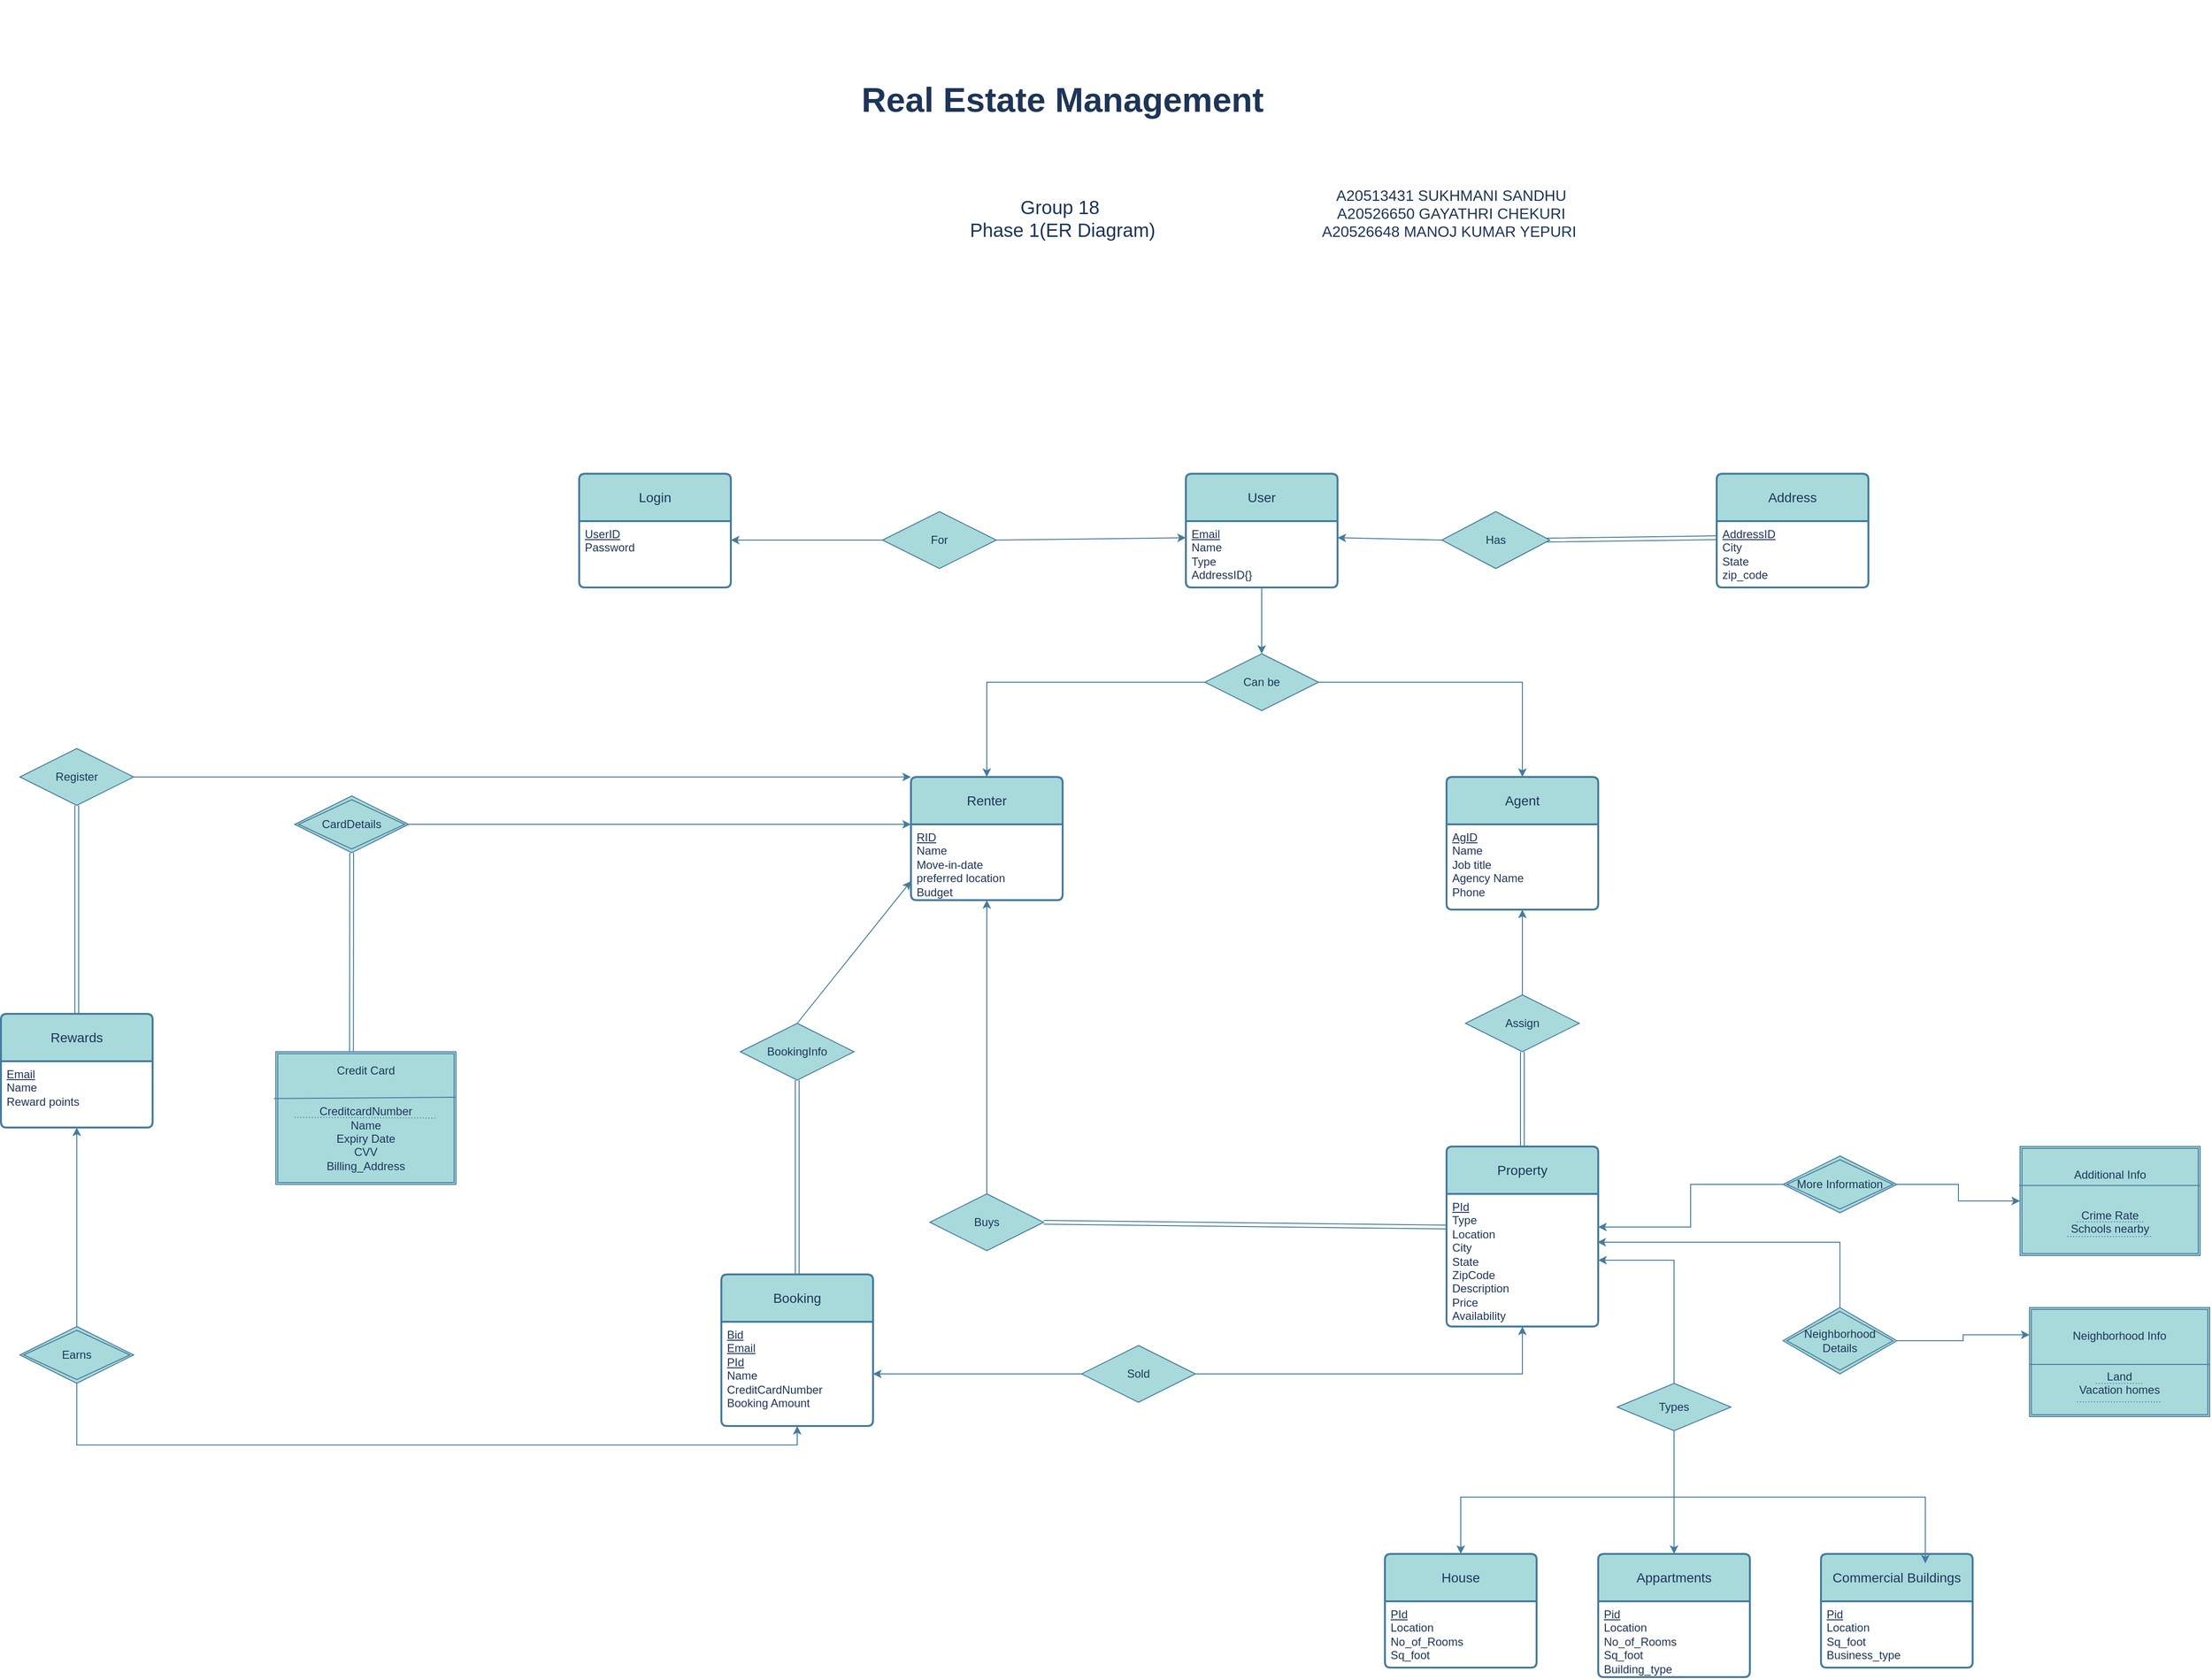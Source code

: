 <mxfile version="21.1.5" type="device">
  <diagram id="R2lEEEUBdFMjLlhIrx00" name="Page-1">
    <mxGraphModel dx="4587" dy="3086" grid="1" gridSize="10" guides="1" tooltips="1" connect="1" arrows="1" fold="1" page="1" pageScale="1" pageWidth="827" pageHeight="1169" math="0" shadow="0" extFonts="Permanent Marker^https://fonts.googleapis.com/css?family=Permanent+Marker">
      <root>
        <mxCell id="0" />
        <mxCell id="1" parent="0" />
        <mxCell id="RjHe8IgNaL4Ij2t6XCh8-1" value="User" style="swimlane;childLayout=stackLayout;horizontal=1;startSize=50;horizontalStack=0;rounded=1;fontSize=14;fontStyle=0;strokeWidth=2;resizeParent=0;resizeLast=1;shadow=0;dashed=0;align=center;arcSize=4;whiteSpace=wrap;html=1;labelBackgroundColor=none;fillColor=#A8DADC;strokeColor=#457B9D;fontColor=#1D3557;" parent="1" vertex="1">
          <mxGeometry x="150" y="-240" width="160" height="120" as="geometry" />
        </mxCell>
        <mxCell id="RjHe8IgNaL4Ij2t6XCh8-2" value="&lt;u&gt;Email&lt;/u&gt;&lt;br&gt;Name&lt;br&gt;Type&lt;br&gt;AddressID{}" style="align=left;strokeColor=none;fillColor=none;spacingLeft=4;fontSize=12;verticalAlign=top;resizable=0;rotatable=0;part=1;html=1;labelBackgroundColor=none;fontColor=#1D3557;" parent="RjHe8IgNaL4Ij2t6XCh8-1" vertex="1">
          <mxGeometry y="50" width="160" height="70" as="geometry" />
        </mxCell>
        <mxCell id="RjHe8IgNaL4Ij2t6XCh8-7" value="Renter" style="swimlane;childLayout=stackLayout;horizontal=1;startSize=50;horizontalStack=0;rounded=1;fontSize=14;fontStyle=0;strokeWidth=2;resizeParent=0;resizeLast=1;shadow=0;dashed=0;align=center;arcSize=4;whiteSpace=wrap;html=1;labelBackgroundColor=none;fillColor=#A8DADC;strokeColor=#457B9D;fontColor=#1D3557;" parent="1" vertex="1">
          <mxGeometry x="-140" y="80" width="160" height="130" as="geometry" />
        </mxCell>
        <mxCell id="RjHe8IgNaL4Ij2t6XCh8-8" value="&lt;u&gt;RID&lt;/u&gt;&lt;br&gt;Name&lt;br&gt;Move-in-date&lt;br&gt;preferred location&lt;br&gt;Budget" style="align=left;strokeColor=none;fillColor=none;spacingLeft=4;fontSize=12;verticalAlign=top;resizable=0;rotatable=0;part=1;html=1;labelBackgroundColor=none;fontColor=#1D3557;" parent="RjHe8IgNaL4Ij2t6XCh8-7" vertex="1">
          <mxGeometry y="50" width="160" height="80" as="geometry" />
        </mxCell>
        <mxCell id="RjHe8IgNaL4Ij2t6XCh8-11" value="Agent" style="swimlane;childLayout=stackLayout;horizontal=1;startSize=50;horizontalStack=0;rounded=1;fontSize=14;fontStyle=0;strokeWidth=2;resizeParent=0;resizeLast=1;shadow=0;dashed=0;align=center;arcSize=4;whiteSpace=wrap;html=1;labelBackgroundColor=none;fillColor=#A8DADC;strokeColor=#457B9D;fontColor=#1D3557;" parent="1" vertex="1">
          <mxGeometry x="425" y="80" width="160" height="140" as="geometry" />
        </mxCell>
        <mxCell id="RjHe8IgNaL4Ij2t6XCh8-12" value="&lt;u&gt;AgID&lt;/u&gt;&lt;br&gt;Name&lt;br&gt;Job title&lt;br&gt;Agency Name&lt;br&gt;Phone" style="align=left;strokeColor=none;fillColor=none;spacingLeft=4;fontSize=12;verticalAlign=top;resizable=0;rotatable=0;part=1;html=1;labelBackgroundColor=none;fontColor=#1D3557;" parent="RjHe8IgNaL4Ij2t6XCh8-11" vertex="1">
          <mxGeometry y="50" width="160" height="90" as="geometry" />
        </mxCell>
        <mxCell id="RjHe8IgNaL4Ij2t6XCh8-16" value="Property" style="swimlane;childLayout=stackLayout;horizontal=1;startSize=50;horizontalStack=0;rounded=1;fontSize=14;fontStyle=0;strokeWidth=2;resizeParent=0;resizeLast=1;shadow=0;dashed=0;align=center;arcSize=4;whiteSpace=wrap;html=1;labelBackgroundColor=none;fillColor=#A8DADC;strokeColor=#457B9D;fontColor=#1D3557;" parent="1" vertex="1">
          <mxGeometry x="425" y="470" width="160" height="190" as="geometry" />
        </mxCell>
        <mxCell id="RjHe8IgNaL4Ij2t6XCh8-17" value="&lt;u&gt;PId&lt;/u&gt;&lt;br&gt;Type&lt;br&gt;Location&lt;br&gt;City&lt;br&gt;State&lt;br&gt;ZipCode&lt;br&gt;Description&lt;br&gt;Price&lt;br&gt;Availability" style="align=left;strokeColor=none;fillColor=none;spacingLeft=4;fontSize=12;verticalAlign=top;resizable=0;rotatable=0;part=1;html=1;labelBackgroundColor=none;fontColor=#1D3557;" parent="RjHe8IgNaL4Ij2t6XCh8-16" vertex="1">
          <mxGeometry y="50" width="160" height="140" as="geometry" />
        </mxCell>
        <mxCell id="RjHe8IgNaL4Ij2t6XCh8-18" value="House" style="swimlane;childLayout=stackLayout;horizontal=1;startSize=50;horizontalStack=0;rounded=1;fontSize=14;fontStyle=0;strokeWidth=2;resizeParent=0;resizeLast=1;shadow=0;dashed=0;align=center;arcSize=4;whiteSpace=wrap;html=1;labelBackgroundColor=none;fillColor=#A8DADC;strokeColor=#457B9D;fontColor=#1D3557;" parent="1" vertex="1">
          <mxGeometry x="360" y="900" width="160" height="120" as="geometry" />
        </mxCell>
        <mxCell id="RjHe8IgNaL4Ij2t6XCh8-19" value="&lt;u&gt;PId&lt;/u&gt;&lt;br&gt;Location&lt;br&gt;No_of_Rooms&lt;br&gt;Sq_foot" style="align=left;strokeColor=none;fillColor=none;spacingLeft=4;fontSize=12;verticalAlign=top;resizable=0;rotatable=0;part=1;html=1;labelBackgroundColor=none;fontColor=#1D3557;" parent="RjHe8IgNaL4Ij2t6XCh8-18" vertex="1">
          <mxGeometry y="50" width="160" height="70" as="geometry" />
        </mxCell>
        <mxCell id="RjHe8IgNaL4Ij2t6XCh8-20" value="Appartments" style="swimlane;childLayout=stackLayout;horizontal=1;startSize=50;horizontalStack=0;rounded=1;fontSize=14;fontStyle=0;strokeWidth=2;resizeParent=0;resizeLast=1;shadow=0;dashed=0;align=center;arcSize=4;whiteSpace=wrap;html=1;labelBackgroundColor=none;fillColor=#A8DADC;strokeColor=#457B9D;fontColor=#1D3557;" parent="1" vertex="1">
          <mxGeometry x="585" y="900" width="160" height="130" as="geometry" />
        </mxCell>
        <mxCell id="RjHe8IgNaL4Ij2t6XCh8-21" value="&lt;u&gt;Pid&lt;/u&gt;&lt;br&gt;Location&lt;br&gt;No_of_Rooms&lt;br&gt;Sq_foot&lt;br&gt;Building_type" style="align=left;strokeColor=none;fillColor=none;spacingLeft=4;fontSize=12;verticalAlign=top;resizable=0;rotatable=0;part=1;html=1;labelBackgroundColor=none;fontColor=#1D3557;" parent="RjHe8IgNaL4Ij2t6XCh8-20" vertex="1">
          <mxGeometry y="50" width="160" height="80" as="geometry" />
        </mxCell>
        <mxCell id="RjHe8IgNaL4Ij2t6XCh8-23" value="Commercial Buildings" style="swimlane;childLayout=stackLayout;horizontal=1;startSize=50;horizontalStack=0;rounded=1;fontSize=14;fontStyle=0;strokeWidth=2;resizeParent=0;resizeLast=1;shadow=0;dashed=0;align=center;arcSize=4;whiteSpace=wrap;html=1;labelBackgroundColor=none;fillColor=#A8DADC;strokeColor=#457B9D;fontColor=#1D3557;" parent="1" vertex="1">
          <mxGeometry x="820" y="900" width="160" height="120" as="geometry" />
        </mxCell>
        <mxCell id="RjHe8IgNaL4Ij2t6XCh8-24" value="&lt;u&gt;Pid&lt;br&gt;&lt;/u&gt;Location&lt;br&gt;Sq_foot&lt;br&gt;Business_type" style="align=left;strokeColor=none;fillColor=none;spacingLeft=4;fontSize=12;verticalAlign=top;resizable=0;rotatable=0;part=1;html=1;labelBackgroundColor=none;fontColor=#1D3557;" parent="RjHe8IgNaL4Ij2t6XCh8-23" vertex="1">
          <mxGeometry y="50" width="160" height="70" as="geometry" />
        </mxCell>
        <mxCell id="RjHe8IgNaL4Ij2t6XCh8-29" value="Booking" style="swimlane;childLayout=stackLayout;horizontal=1;startSize=50;horizontalStack=0;rounded=1;fontSize=14;fontStyle=0;strokeWidth=2;resizeParent=0;resizeLast=1;shadow=0;dashed=0;align=center;arcSize=4;whiteSpace=wrap;html=1;labelBackgroundColor=none;fillColor=#A8DADC;strokeColor=#457B9D;fontColor=#1D3557;" parent="1" vertex="1">
          <mxGeometry x="-340" y="605" width="160" height="160" as="geometry" />
        </mxCell>
        <mxCell id="RjHe8IgNaL4Ij2t6XCh8-30" value="&lt;u&gt;Bid&lt;/u&gt;&lt;br&gt;&lt;u&gt;Email&lt;/u&gt;&lt;br&gt;&lt;u&gt;PId&lt;br&gt;&lt;/u&gt;Name&lt;br&gt;CreditCardNumber&lt;br&gt;Booking Amount" style="align=left;strokeColor=none;fillColor=none;spacingLeft=4;fontSize=12;verticalAlign=top;resizable=0;rotatable=0;part=1;html=1;labelBackgroundColor=none;fontColor=#1D3557;" parent="RjHe8IgNaL4Ij2t6XCh8-29" vertex="1">
          <mxGeometry y="50" width="160" height="110" as="geometry" />
        </mxCell>
        <mxCell id="RjHe8IgNaL4Ij2t6XCh8-37" style="edgeStyle=orthogonalEdgeStyle;rounded=0;orthogonalLoop=1;jettySize=auto;html=1;exitX=0;exitY=0.5;exitDx=0;exitDy=0;entryX=0.5;entryY=0;entryDx=0;entryDy=0;labelBackgroundColor=none;strokeColor=#457B9D;fontColor=default;" parent="1" source="RjHe8IgNaL4Ij2t6XCh8-35" target="RjHe8IgNaL4Ij2t6XCh8-7" edge="1">
          <mxGeometry relative="1" as="geometry" />
        </mxCell>
        <mxCell id="RjHe8IgNaL4Ij2t6XCh8-38" style="edgeStyle=orthogonalEdgeStyle;rounded=0;orthogonalLoop=1;jettySize=auto;html=1;exitX=1;exitY=0.5;exitDx=0;exitDy=0;entryX=0.5;entryY=0;entryDx=0;entryDy=0;labelBackgroundColor=none;strokeColor=#457B9D;fontColor=default;" parent="1" source="RjHe8IgNaL4Ij2t6XCh8-35" target="RjHe8IgNaL4Ij2t6XCh8-11" edge="1">
          <mxGeometry relative="1" as="geometry" />
        </mxCell>
        <mxCell id="RjHe8IgNaL4Ij2t6XCh8-35" value="Can be" style="shape=rhombus;perimeter=rhombusPerimeter;whiteSpace=wrap;html=1;align=center;labelBackgroundColor=none;fillColor=#A8DADC;strokeColor=#457B9D;fontColor=#1D3557;" parent="1" vertex="1">
          <mxGeometry x="170" y="-50" width="120" height="60" as="geometry" />
        </mxCell>
        <mxCell id="RjHe8IgNaL4Ij2t6XCh8-36" style="edgeStyle=orthogonalEdgeStyle;rounded=0;orthogonalLoop=1;jettySize=auto;html=1;exitX=0.5;exitY=1;exitDx=0;exitDy=0;entryX=0.5;entryY=0;entryDx=0;entryDy=0;labelBackgroundColor=none;strokeColor=#457B9D;fontColor=default;" parent="1" source="RjHe8IgNaL4Ij2t6XCh8-2" target="RjHe8IgNaL4Ij2t6XCh8-35" edge="1">
          <mxGeometry relative="1" as="geometry" />
        </mxCell>
        <mxCell id="RjHe8IgNaL4Ij2t6XCh8-170" style="edgeStyle=orthogonalEdgeStyle;rounded=0;orthogonalLoop=1;jettySize=auto;html=1;exitX=0.5;exitY=0;exitDx=0;exitDy=0;entryX=0.5;entryY=1;entryDx=0;entryDy=0;strokeColor=#457B9D;fontColor=default;fillColor=#A8DADC;labelBackgroundColor=none;" parent="1" source="RjHe8IgNaL4Ij2t6XCh8-43" target="RjHe8IgNaL4Ij2t6XCh8-11" edge="1">
          <mxGeometry relative="1" as="geometry" />
        </mxCell>
        <mxCell id="RjHe8IgNaL4Ij2t6XCh8-43" value="Assign" style="shape=rhombus;perimeter=rhombusPerimeter;whiteSpace=wrap;html=1;align=center;labelBackgroundColor=none;fillColor=#A8DADC;strokeColor=#457B9D;fontColor=#1D3557;" parent="1" vertex="1">
          <mxGeometry x="445" y="310" width="120" height="60" as="geometry" />
        </mxCell>
        <mxCell id="RjHe8IgNaL4Ij2t6XCh8-167" style="edgeStyle=orthogonalEdgeStyle;rounded=0;orthogonalLoop=1;jettySize=auto;html=1;exitX=0.5;exitY=0;exitDx=0;exitDy=0;entryX=0.5;entryY=1;entryDx=0;entryDy=0;strokeColor=#457B9D;fontColor=default;fillColor=#A8DADC;labelBackgroundColor=none;" parent="1" source="RjHe8IgNaL4Ij2t6XCh8-55" target="RjHe8IgNaL4Ij2t6XCh8-8" edge="1">
          <mxGeometry relative="1" as="geometry" />
        </mxCell>
        <mxCell id="RjHe8IgNaL4Ij2t6XCh8-55" value="Buys" style="shape=rhombus;perimeter=rhombusPerimeter;whiteSpace=wrap;html=1;align=center;labelBackgroundColor=none;fillColor=#A8DADC;strokeColor=#457B9D;fontColor=#1D3557;" parent="1" vertex="1">
          <mxGeometry x="-120" y="520" width="120" height="60" as="geometry" />
        </mxCell>
        <mxCell id="RjHe8IgNaL4Ij2t6XCh8-61" value="" style="shape=link;html=1;rounded=0;entryX=0;entryY=0.25;entryDx=0;entryDy=0;exitX=1;exitY=0.5;exitDx=0;exitDy=0;labelBackgroundColor=none;strokeColor=#457B9D;fontColor=default;" parent="1" source="RjHe8IgNaL4Ij2t6XCh8-55" target="RjHe8IgNaL4Ij2t6XCh8-17" edge="1">
          <mxGeometry relative="1" as="geometry">
            <mxPoint x="60" y="550" as="sourcePoint" />
            <mxPoint x="220" y="550" as="targetPoint" />
          </mxGeometry>
        </mxCell>
        <mxCell id="RjHe8IgNaL4Ij2t6XCh8-72" value="BookingInfo" style="shape=rhombus;perimeter=rhombusPerimeter;whiteSpace=wrap;html=1;align=center;labelBackgroundColor=none;fillColor=#A8DADC;strokeColor=#457B9D;fontColor=#1D3557;" parent="1" vertex="1">
          <mxGeometry x="-320" y="340" width="120" height="60" as="geometry" />
        </mxCell>
        <mxCell id="RjHe8IgNaL4Ij2t6XCh8-141" style="edgeStyle=orthogonalEdgeStyle;rounded=0;orthogonalLoop=1;jettySize=auto;html=1;exitX=1;exitY=0.5;exitDx=0;exitDy=0;entryX=0.5;entryY=1;entryDx=0;entryDy=0;labelBackgroundColor=none;strokeColor=#457B9D;fontColor=default;" parent="1" source="RjHe8IgNaL4Ij2t6XCh8-76" target="RjHe8IgNaL4Ij2t6XCh8-17" edge="1">
          <mxGeometry relative="1" as="geometry" />
        </mxCell>
        <mxCell id="RjHe8IgNaL4Ij2t6XCh8-142" style="edgeStyle=orthogonalEdgeStyle;rounded=0;orthogonalLoop=1;jettySize=auto;html=1;exitX=0;exitY=0.5;exitDx=0;exitDy=0;entryX=1;entryY=0.5;entryDx=0;entryDy=0;labelBackgroundColor=none;strokeColor=#457B9D;fontColor=default;" parent="1" source="RjHe8IgNaL4Ij2t6XCh8-76" target="RjHe8IgNaL4Ij2t6XCh8-30" edge="1">
          <mxGeometry relative="1" as="geometry" />
        </mxCell>
        <mxCell id="RjHe8IgNaL4Ij2t6XCh8-76" value="Sold" style="shape=rhombus;perimeter=rhombusPerimeter;whiteSpace=wrap;html=1;align=center;labelBackgroundColor=none;fillColor=#A8DADC;strokeColor=#457B9D;fontColor=#1D3557;" parent="1" vertex="1">
          <mxGeometry x="40" y="680" width="120" height="60" as="geometry" />
        </mxCell>
        <mxCell id="RjHe8IgNaL4Ij2t6XCh8-83" style="edgeStyle=orthogonalEdgeStyle;rounded=0;orthogonalLoop=1;jettySize=auto;html=1;exitX=0.5;exitY=1;exitDx=0;exitDy=0;entryX=0.5;entryY=0;entryDx=0;entryDy=0;labelBackgroundColor=none;strokeColor=#457B9D;fontColor=default;" parent="1" source="RjHe8IgNaL4Ij2t6XCh8-81" target="RjHe8IgNaL4Ij2t6XCh8-18" edge="1">
          <mxGeometry relative="1" as="geometry">
            <Array as="points">
              <mxPoint x="665" y="840" />
              <mxPoint x="440" y="840" />
            </Array>
          </mxGeometry>
        </mxCell>
        <mxCell id="RjHe8IgNaL4Ij2t6XCh8-84" style="edgeStyle=orthogonalEdgeStyle;rounded=0;orthogonalLoop=1;jettySize=auto;html=1;exitX=0.5;exitY=1;exitDx=0;exitDy=0;entryX=0.5;entryY=0;entryDx=0;entryDy=0;labelBackgroundColor=none;strokeColor=#457B9D;fontColor=default;" parent="1" source="RjHe8IgNaL4Ij2t6XCh8-81" target="RjHe8IgNaL4Ij2t6XCh8-20" edge="1">
          <mxGeometry relative="1" as="geometry" />
        </mxCell>
        <mxCell id="RjHe8IgNaL4Ij2t6XCh8-85" style="edgeStyle=orthogonalEdgeStyle;rounded=0;orthogonalLoop=1;jettySize=auto;html=1;exitX=0.5;exitY=1;exitDx=0;exitDy=0;entryX=0.688;entryY=0.083;entryDx=0;entryDy=0;entryPerimeter=0;labelBackgroundColor=none;strokeColor=#457B9D;fontColor=default;" parent="1" source="RjHe8IgNaL4Ij2t6XCh8-81" target="RjHe8IgNaL4Ij2t6XCh8-23" edge="1">
          <mxGeometry relative="1" as="geometry">
            <Array as="points">
              <mxPoint x="665" y="840" />
              <mxPoint x="930" y="840" />
            </Array>
          </mxGeometry>
        </mxCell>
        <mxCell id="RjHe8IgNaL4Ij2t6XCh8-146" style="edgeStyle=orthogonalEdgeStyle;rounded=0;orthogonalLoop=1;jettySize=auto;html=1;exitX=0.5;exitY=0;exitDx=0;exitDy=0;entryX=1;entryY=0.5;entryDx=0;entryDy=0;labelBackgroundColor=none;strokeColor=#457B9D;fontColor=default;" parent="1" source="RjHe8IgNaL4Ij2t6XCh8-81" target="RjHe8IgNaL4Ij2t6XCh8-17" edge="1">
          <mxGeometry relative="1" as="geometry" />
        </mxCell>
        <mxCell id="RjHe8IgNaL4Ij2t6XCh8-81" value="Types" style="shape=rhombus;perimeter=rhombusPerimeter;whiteSpace=wrap;html=1;align=center;labelBackgroundColor=none;fillColor=#A8DADC;strokeColor=#457B9D;fontColor=#1D3557;" parent="1" vertex="1">
          <mxGeometry x="605" y="720" width="120" height="50" as="geometry" />
        </mxCell>
        <mxCell id="RjHe8IgNaL4Ij2t6XCh8-87" value="Rewards" style="swimlane;childLayout=stackLayout;horizontal=1;startSize=50;horizontalStack=0;rounded=1;fontSize=14;fontStyle=0;strokeWidth=2;resizeParent=0;resizeLast=1;shadow=0;dashed=0;align=center;arcSize=4;whiteSpace=wrap;html=1;labelBackgroundColor=none;fillColor=#A8DADC;strokeColor=#457B9D;fontColor=#1D3557;" parent="1" vertex="1">
          <mxGeometry x="-1100" y="330" width="160" height="120" as="geometry" />
        </mxCell>
        <mxCell id="RjHe8IgNaL4Ij2t6XCh8-88" value="&lt;u&gt;Email&lt;br&gt;&lt;/u&gt;Name&lt;br&gt;Reward points" style="align=left;strokeColor=none;fillColor=none;spacingLeft=4;fontSize=12;verticalAlign=top;resizable=0;rotatable=0;part=1;html=1;labelBackgroundColor=none;fontColor=#1D3557;" parent="RjHe8IgNaL4Ij2t6XCh8-87" vertex="1">
          <mxGeometry y="50" width="160" height="70" as="geometry" />
        </mxCell>
        <mxCell id="RjHe8IgNaL4Ij2t6XCh8-127" style="edgeStyle=orthogonalEdgeStyle;rounded=0;orthogonalLoop=1;jettySize=auto;html=1;exitX=0.5;exitY=0;exitDx=0;exitDy=0;entryX=0.5;entryY=1;entryDx=0;entryDy=0;labelBackgroundColor=none;strokeColor=#457B9D;fontColor=default;" parent="1" source="RjHe8IgNaL4Ij2t6XCh8-106" target="RjHe8IgNaL4Ij2t6XCh8-88" edge="1">
          <mxGeometry relative="1" as="geometry" />
        </mxCell>
        <mxCell id="RjHe8IgNaL4Ij2t6XCh8-143" style="edgeStyle=orthogonalEdgeStyle;rounded=0;orthogonalLoop=1;jettySize=auto;html=1;exitX=0.5;exitY=1;exitDx=0;exitDy=0;entryX=0.5;entryY=1;entryDx=0;entryDy=0;labelBackgroundColor=none;strokeColor=#457B9D;fontColor=default;" parent="1" source="RjHe8IgNaL4Ij2t6XCh8-106" target="RjHe8IgNaL4Ij2t6XCh8-30" edge="1">
          <mxGeometry relative="1" as="geometry" />
        </mxCell>
        <mxCell id="RjHe8IgNaL4Ij2t6XCh8-106" value="Earns" style="shape=rhombus;double=1;perimeter=rhombusPerimeter;whiteSpace=wrap;html=1;align=center;labelBackgroundColor=none;fillColor=#A8DADC;strokeColor=#457B9D;fontColor=#1D3557;" parent="1" vertex="1">
          <mxGeometry x="-1080" y="660" width="120" height="60" as="geometry" />
        </mxCell>
        <mxCell id="RjHe8IgNaL4Ij2t6XCh8-107" value="Register" style="shape=rhombus;perimeter=rhombusPerimeter;whiteSpace=wrap;html=1;align=center;labelBackgroundColor=none;fillColor=#A8DADC;strokeColor=#457B9D;fontColor=#1D3557;" parent="1" vertex="1">
          <mxGeometry x="-1080" y="50" width="120" height="60" as="geometry" />
        </mxCell>
        <mxCell id="RjHe8IgNaL4Ij2t6XCh8-174" style="edgeStyle=orthogonalEdgeStyle;rounded=0;orthogonalLoop=1;jettySize=auto;html=1;exitX=0;exitY=0.5;exitDx=0;exitDy=0;entryX=1;entryY=0.25;entryDx=0;entryDy=0;strokeColor=#457B9D;fontColor=default;fillColor=#A8DADC;labelBackgroundColor=none;" parent="1" source="RjHe8IgNaL4Ij2t6XCh8-112" target="RjHe8IgNaL4Ij2t6XCh8-17" edge="1">
          <mxGeometry relative="1" as="geometry" />
        </mxCell>
        <mxCell id="RjHe8IgNaL4Ij2t6XCh8-175" style="edgeStyle=orthogonalEdgeStyle;rounded=0;orthogonalLoop=1;jettySize=auto;html=1;exitX=1;exitY=0.5;exitDx=0;exitDy=0;entryX=0;entryY=0.5;entryDx=0;entryDy=0;strokeColor=#457B9D;fontColor=default;fillColor=#A8DADC;labelBackgroundColor=none;" parent="1" source="RjHe8IgNaL4Ij2t6XCh8-112" target="RjHe8IgNaL4Ij2t6XCh8-150" edge="1">
          <mxGeometry relative="1" as="geometry" />
        </mxCell>
        <mxCell id="RjHe8IgNaL4Ij2t6XCh8-112" value="More Information" style="shape=rhombus;double=1;perimeter=rhombusPerimeter;whiteSpace=wrap;html=1;align=center;labelBackgroundColor=none;fillColor=#A8DADC;strokeColor=#457B9D;fontColor=#1D3557;" parent="1" vertex="1">
          <mxGeometry x="780" y="480" width="120" height="60" as="geometry" />
        </mxCell>
        <mxCell id="RjHe8IgNaL4Ij2t6XCh8-171" style="edgeStyle=orthogonalEdgeStyle;rounded=0;orthogonalLoop=1;jettySize=auto;html=1;exitX=0.5;exitY=0;exitDx=0;exitDy=0;entryX=0.995;entryY=0.364;entryDx=0;entryDy=0;entryPerimeter=0;strokeColor=#457B9D;fontColor=default;fillColor=#A8DADC;labelBackgroundColor=none;" parent="1" source="RjHe8IgNaL4Ij2t6XCh8-115" target="RjHe8IgNaL4Ij2t6XCh8-17" edge="1">
          <mxGeometry relative="1" as="geometry" />
        </mxCell>
        <mxCell id="RjHe8IgNaL4Ij2t6XCh8-172" style="edgeStyle=orthogonalEdgeStyle;rounded=0;orthogonalLoop=1;jettySize=auto;html=1;exitX=1;exitY=0.5;exitDx=0;exitDy=0;entryX=0;entryY=0.25;entryDx=0;entryDy=0;strokeColor=#457B9D;fontColor=default;fillColor=#A8DADC;labelBackgroundColor=none;" parent="1" source="RjHe8IgNaL4Ij2t6XCh8-115" target="RjHe8IgNaL4Ij2t6XCh8-154" edge="1">
          <mxGeometry relative="1" as="geometry" />
        </mxCell>
        <mxCell id="RjHe8IgNaL4Ij2t6XCh8-115" value="Neighborhood Details" style="shape=rhombus;double=1;perimeter=rhombusPerimeter;whiteSpace=wrap;html=1;align=center;labelBackgroundColor=none;fillColor=#A8DADC;strokeColor=#457B9D;fontColor=#1D3557;" parent="1" vertex="1">
          <mxGeometry x="780" y="640" width="120" height="70" as="geometry" />
        </mxCell>
        <mxCell id="RjHe8IgNaL4Ij2t6XCh8-129" value="" style="shape=link;html=1;rounded=0;exitX=0.5;exitY=1;exitDx=0;exitDy=0;entryX=0.42;entryY=0.012;entryDx=0;entryDy=0;labelBackgroundColor=none;strokeColor=#457B9D;fontColor=default;entryPerimeter=0;" parent="1" source="HbPjnHL6BBJNbYbjvd7j-28" target="HbPjnHL6BBJNbYbjvd7j-29" edge="1">
          <mxGeometry relative="1" as="geometry">
            <mxPoint x="-730" y="160" as="sourcePoint" />
            <mxPoint x="-730" y="350" as="targetPoint" />
          </mxGeometry>
        </mxCell>
        <mxCell id="RjHe8IgNaL4Ij2t6XCh8-137" value="" style="shape=link;html=1;rounded=0;exitX=0.5;exitY=1;exitDx=0;exitDy=0;entryX=0.5;entryY=0;entryDx=0;entryDy=0;labelBackgroundColor=none;strokeColor=#457B9D;fontColor=default;" parent="1" source="RjHe8IgNaL4Ij2t6XCh8-107" target="RjHe8IgNaL4Ij2t6XCh8-87" edge="1">
          <mxGeometry relative="1" as="geometry">
            <mxPoint x="-330" y="390" as="sourcePoint" />
            <mxPoint x="-170" y="390" as="targetPoint" />
          </mxGeometry>
        </mxCell>
        <mxCell id="RjHe8IgNaL4Ij2t6XCh8-144" value="" style="shape=link;html=1;rounded=0;exitX=0.5;exitY=1;exitDx=0;exitDy=0;entryX=0.5;entryY=0;entryDx=0;entryDy=0;labelBackgroundColor=none;strokeColor=#457B9D;fontColor=default;" parent="1" source="RjHe8IgNaL4Ij2t6XCh8-72" target="RjHe8IgNaL4Ij2t6XCh8-29" edge="1">
          <mxGeometry relative="1" as="geometry">
            <mxPoint x="-420" y="550" as="sourcePoint" />
            <mxPoint x="-260" y="600" as="targetPoint" />
          </mxGeometry>
        </mxCell>
        <mxCell id="RjHe8IgNaL4Ij2t6XCh8-150" value="Additional Info&lt;br&gt;&lt;br&gt;&lt;br&gt;Crime Rate&lt;br&gt;Schools nearby" style="shape=ext;double=1;rounded=0;whiteSpace=wrap;html=1;labelBackgroundColor=none;fillColor=#A8DADC;strokeColor=#457B9D;fontColor=#1D3557;" parent="1" vertex="1">
          <mxGeometry x="1030" y="470" width="190" height="115" as="geometry" />
        </mxCell>
        <mxCell id="RjHe8IgNaL4Ij2t6XCh8-151" value="" style="endArrow=none;html=1;rounded=0;exitX=-0.005;exitY=0.358;exitDx=0;exitDy=0;exitPerimeter=0;entryX=1;entryY=0.358;entryDx=0;entryDy=0;entryPerimeter=0;labelBackgroundColor=none;strokeColor=#457B9D;fontColor=default;" parent="1" source="RjHe8IgNaL4Ij2t6XCh8-150" target="RjHe8IgNaL4Ij2t6XCh8-150" edge="1">
          <mxGeometry relative="1" as="geometry">
            <mxPoint x="710" y="640" as="sourcePoint" />
            <mxPoint x="870" y="640" as="targetPoint" />
          </mxGeometry>
        </mxCell>
        <mxCell id="RjHe8IgNaL4Ij2t6XCh8-154" value="Neighborhood Info&lt;br&gt;&lt;br&gt;&lt;br&gt;Land&lt;br&gt;Vacation homes" style="shape=ext;double=1;rounded=0;whiteSpace=wrap;html=1;labelBackgroundColor=none;fillColor=#A8DADC;strokeColor=#457B9D;fontColor=#1D3557;" parent="1" vertex="1">
          <mxGeometry x="1040" y="640" width="190" height="115" as="geometry" />
        </mxCell>
        <mxCell id="RjHe8IgNaL4Ij2t6XCh8-155" value="" style="endArrow=none;html=1;rounded=0;labelBackgroundColor=none;strokeColor=#457B9D;fontColor=default;" parent="1" target="RjHe8IgNaL4Ij2t6XCh8-154" edge="1">
          <mxGeometry relative="1" as="geometry">
            <mxPoint x="1040" y="690" as="sourcePoint" />
            <mxPoint x="1200" y="690" as="targetPoint" />
          </mxGeometry>
        </mxCell>
        <mxCell id="RjHe8IgNaL4Ij2t6XCh8-156" value="" style="endArrow=none;html=1;rounded=0;labelBackgroundColor=none;strokeColor=#457B9D;fontColor=default;" parent="1" edge="1">
          <mxGeometry relative="1" as="geometry">
            <mxPoint x="1040" y="700" as="sourcePoint" />
            <mxPoint x="1230" y="700" as="targetPoint" />
          </mxGeometry>
        </mxCell>
        <mxCell id="RjHe8IgNaL4Ij2t6XCh8-157" value="" style="endArrow=none;html=1;rounded=0;dashed=1;dashPattern=1 2;strokeColor=#457B9D;fontColor=default;fillColor=#A8DADC;labelBackgroundColor=none;" parent="1" edge="1">
          <mxGeometry relative="1" as="geometry">
            <mxPoint x="1090" y="549.56" as="sourcePoint" />
            <mxPoint x="1160" y="549.56" as="targetPoint" />
          </mxGeometry>
        </mxCell>
        <mxCell id="RjHe8IgNaL4Ij2t6XCh8-158" value="" style="resizable=0;html=1;whiteSpace=wrap;align=right;verticalAlign=bottom;strokeColor=#457B9D;fontColor=#1D3557;fillColor=#A8DADC;labelBackgroundColor=none;" parent="RjHe8IgNaL4Ij2t6XCh8-157" connectable="0" vertex="1">
          <mxGeometry x="1" relative="1" as="geometry" />
        </mxCell>
        <mxCell id="RjHe8IgNaL4Ij2t6XCh8-159" value="" style="endArrow=none;html=1;rounded=0;dashed=1;dashPattern=1 2;strokeColor=#457B9D;fontColor=default;fillColor=#A8DADC;labelBackgroundColor=none;" parent="1" edge="1">
          <mxGeometry relative="1" as="geometry">
            <mxPoint x="1080" y="565" as="sourcePoint" />
            <mxPoint x="1170" y="565" as="targetPoint" />
          </mxGeometry>
        </mxCell>
        <mxCell id="RjHe8IgNaL4Ij2t6XCh8-161" value="" style="endArrow=none;html=1;rounded=0;dashed=1;dashPattern=1 2;strokeColor=#457B9D;fontColor=default;fillColor=#A8DADC;labelBackgroundColor=none;" parent="1" edge="1">
          <mxGeometry relative="1" as="geometry">
            <mxPoint x="1110" y="720" as="sourcePoint" />
            <mxPoint x="1160" y="720" as="targetPoint" />
          </mxGeometry>
        </mxCell>
        <mxCell id="RjHe8IgNaL4Ij2t6XCh8-163" value="" style="endArrow=none;html=1;rounded=0;dashed=1;dashPattern=1 2;strokeColor=#457B9D;fontColor=default;fillColor=#A8DADC;labelBackgroundColor=none;" parent="1" edge="1">
          <mxGeometry relative="1" as="geometry">
            <mxPoint x="1090" y="739.56" as="sourcePoint" />
            <mxPoint x="1180" y="739.56" as="targetPoint" />
          </mxGeometry>
        </mxCell>
        <mxCell id="RjHe8IgNaL4Ij2t6XCh8-168" value="" style="shape=link;html=1;rounded=0;strokeColor=#457B9D;fontColor=default;fillColor=#A8DADC;exitX=0.5;exitY=1;exitDx=0;exitDy=0;entryX=0.5;entryY=0;entryDx=0;entryDy=0;labelBackgroundColor=none;" parent="1" source="RjHe8IgNaL4Ij2t6XCh8-43" target="RjHe8IgNaL4Ij2t6XCh8-16" edge="1">
          <mxGeometry relative="1" as="geometry">
            <mxPoint x="100" y="460" as="sourcePoint" />
            <mxPoint x="260" y="460" as="targetPoint" />
          </mxGeometry>
        </mxCell>
        <mxCell id="HbPjnHL6BBJNbYbjvd7j-1" value="Login" style="swimlane;childLayout=stackLayout;horizontal=1;startSize=50;horizontalStack=0;rounded=1;fontSize=14;fontStyle=0;strokeWidth=2;resizeParent=0;resizeLast=1;shadow=0;dashed=0;align=center;arcSize=4;whiteSpace=wrap;html=1;labelBackgroundColor=none;fillColor=#A8DADC;strokeColor=#457B9D;fontColor=#1D3557;" vertex="1" parent="1">
          <mxGeometry x="-490" y="-240" width="160" height="120" as="geometry" />
        </mxCell>
        <mxCell id="HbPjnHL6BBJNbYbjvd7j-2" value="&lt;u&gt;UserID&lt;/u&gt;&lt;br&gt;Password" style="align=left;strokeColor=none;fillColor=none;spacingLeft=4;fontSize=12;verticalAlign=top;resizable=0;rotatable=0;part=1;html=1;labelBackgroundColor=none;fontColor=#1D3557;" vertex="1" parent="HbPjnHL6BBJNbYbjvd7j-1">
          <mxGeometry y="50" width="160" height="70" as="geometry" />
        </mxCell>
        <mxCell id="HbPjnHL6BBJNbYbjvd7j-3" value="Address" style="swimlane;childLayout=stackLayout;horizontal=1;startSize=50;horizontalStack=0;rounded=1;fontSize=14;fontStyle=0;strokeWidth=2;resizeParent=0;resizeLast=1;shadow=0;dashed=0;align=center;arcSize=4;whiteSpace=wrap;html=1;labelBackgroundColor=none;fillColor=#A8DADC;strokeColor=#457B9D;fontColor=#1D3557;" vertex="1" parent="1">
          <mxGeometry x="710" y="-240" width="160" height="120" as="geometry" />
        </mxCell>
        <mxCell id="HbPjnHL6BBJNbYbjvd7j-4" value="&lt;u&gt;AddressID&lt;br&gt;&lt;/u&gt;City&lt;br&gt;State&lt;br&gt;zip_code" style="align=left;strokeColor=none;fillColor=none;spacingLeft=4;fontSize=12;verticalAlign=top;resizable=0;rotatable=0;part=1;html=1;labelBackgroundColor=none;fontColor=#1D3557;" vertex="1" parent="HbPjnHL6BBJNbYbjvd7j-3">
          <mxGeometry y="50" width="160" height="70" as="geometry" />
        </mxCell>
        <mxCell id="HbPjnHL6BBJNbYbjvd7j-6" value="For" style="shape=rhombus;perimeter=rhombusPerimeter;whiteSpace=wrap;html=1;align=center;labelBackgroundColor=none;fillColor=#A8DADC;strokeColor=#457B9D;fontColor=#1D3557;" vertex="1" parent="1">
          <mxGeometry x="-170" y="-200" width="120" height="60" as="geometry" />
        </mxCell>
        <mxCell id="HbPjnHL6BBJNbYbjvd7j-7" value="" style="endArrow=classic;html=1;rounded=0;exitX=1;exitY=0.5;exitDx=0;exitDy=0;entryX=0;entryY=0.25;entryDx=0;entryDy=0;labelBackgroundColor=none;strokeColor=#457B9D;fontColor=default;" edge="1" parent="1" source="HbPjnHL6BBJNbYbjvd7j-6" target="RjHe8IgNaL4Ij2t6XCh8-2">
          <mxGeometry width="50" height="50" relative="1" as="geometry">
            <mxPoint x="10" y="-170" as="sourcePoint" />
            <mxPoint x="60" y="-220" as="targetPoint" />
          </mxGeometry>
        </mxCell>
        <mxCell id="HbPjnHL6BBJNbYbjvd7j-9" value="" style="endArrow=classic;html=1;rounded=0;exitX=0;exitY=0.5;exitDx=0;exitDy=0;labelBackgroundColor=none;strokeColor=#457B9D;fontColor=default;" edge="1" parent="1" source="HbPjnHL6BBJNbYbjvd7j-6">
          <mxGeometry width="50" height="50" relative="1" as="geometry">
            <mxPoint x="-70" y="190" as="sourcePoint" />
            <mxPoint x="-330" y="-170" as="targetPoint" />
          </mxGeometry>
        </mxCell>
        <mxCell id="HbPjnHL6BBJNbYbjvd7j-17" value="" style="endArrow=classic;html=1;rounded=0;exitX=1;exitY=0.5;exitDx=0;exitDy=0;entryX=0;entryY=0;entryDx=0;entryDy=0;labelBackgroundColor=none;strokeColor=#457B9D;fontColor=default;" edge="1" parent="1" source="RjHe8IgNaL4Ij2t6XCh8-107" target="RjHe8IgNaL4Ij2t6XCh8-7">
          <mxGeometry width="50" height="50" relative="1" as="geometry">
            <mxPoint x="-180" y="470" as="sourcePoint" />
            <mxPoint x="-130" y="420" as="targetPoint" />
          </mxGeometry>
        </mxCell>
        <mxCell id="HbPjnHL6BBJNbYbjvd7j-18" value="" style="endArrow=classic;html=1;rounded=0;exitX=1;exitY=0.5;exitDx=0;exitDy=0;entryX=0;entryY=0;entryDx=0;entryDy=0;labelBackgroundColor=none;strokeColor=#457B9D;fontColor=default;" edge="1" parent="1" source="HbPjnHL6BBJNbYbjvd7j-28" target="RjHe8IgNaL4Ij2t6XCh8-8">
          <mxGeometry width="50" height="50" relative="1" as="geometry">
            <mxPoint x="-670" y="130" as="sourcePoint" />
            <mxPoint x="-130" y="420" as="targetPoint" />
          </mxGeometry>
        </mxCell>
        <mxCell id="HbPjnHL6BBJNbYbjvd7j-19" value="Has" style="shape=rhombus;perimeter=rhombusPerimeter;whiteSpace=wrap;html=1;align=center;labelBackgroundColor=none;fillColor=#A8DADC;strokeColor=#457B9D;fontColor=#1D3557;" vertex="1" parent="1">
          <mxGeometry x="420" y="-200" width="114" height="60" as="geometry" />
        </mxCell>
        <mxCell id="HbPjnHL6BBJNbYbjvd7j-22" value="" style="shape=link;html=1;rounded=0;entryX=0;entryY=0.25;entryDx=0;entryDy=0;labelBackgroundColor=none;strokeColor=#457B9D;fontColor=default;" edge="1" parent="1" target="HbPjnHL6BBJNbYbjvd7j-4">
          <mxGeometry relative="1" as="geometry">
            <mxPoint x="530" y="-170" as="sourcePoint" />
            <mxPoint x="690" y="-170" as="targetPoint" />
          </mxGeometry>
        </mxCell>
        <mxCell id="HbPjnHL6BBJNbYbjvd7j-26" value="" style="endArrow=classic;html=1;rounded=0;entryX=1;entryY=0.25;entryDx=0;entryDy=0;exitX=0;exitY=0.5;exitDx=0;exitDy=0;labelBackgroundColor=none;strokeColor=#457B9D;fontColor=default;" edge="1" parent="1" source="HbPjnHL6BBJNbYbjvd7j-19" target="RjHe8IgNaL4Ij2t6XCh8-2">
          <mxGeometry width="50" height="50" relative="1" as="geometry">
            <mxPoint x="500" y="60" as="sourcePoint" />
            <mxPoint x="550" y="10" as="targetPoint" />
          </mxGeometry>
        </mxCell>
        <mxCell id="HbPjnHL6BBJNbYbjvd7j-27" value="" style="endArrow=classic;html=1;rounded=0;entryX=0;entryY=0.75;entryDx=0;entryDy=0;exitX=0.5;exitY=0;exitDx=0;exitDy=0;labelBackgroundColor=none;strokeColor=#457B9D;fontColor=default;" edge="1" parent="1" source="RjHe8IgNaL4Ij2t6XCh8-72" target="RjHe8IgNaL4Ij2t6XCh8-8">
          <mxGeometry width="50" height="50" relative="1" as="geometry">
            <mxPoint x="-560" y="500" as="sourcePoint" />
            <mxPoint x="-510" y="450" as="targetPoint" />
          </mxGeometry>
        </mxCell>
        <mxCell id="HbPjnHL6BBJNbYbjvd7j-28" value="CardDetails" style="shape=rhombus;double=1;perimeter=rhombusPerimeter;whiteSpace=wrap;html=1;align=center;labelBackgroundColor=none;fillColor=#A8DADC;strokeColor=#457B9D;fontColor=#1D3557;" vertex="1" parent="1">
          <mxGeometry x="-790" y="100" width="120" height="60" as="geometry" />
        </mxCell>
        <mxCell id="HbPjnHL6BBJNbYbjvd7j-29" value="Credit Card&lt;br&gt;&lt;br&gt;&lt;br&gt;CreditcardNumber&lt;br&gt;Name&lt;br&gt;Expiry Date&lt;br&gt;CVV&lt;br&gt;Billing_Address" style="shape=ext;double=1;rounded=0;whiteSpace=wrap;html=1;labelBackgroundColor=none;fillColor=#A8DADC;strokeColor=#457B9D;fontColor=#1D3557;" vertex="1" parent="1">
          <mxGeometry x="-810" y="370" width="190" height="140" as="geometry" />
        </mxCell>
        <mxCell id="HbPjnHL6BBJNbYbjvd7j-30" value="" style="endArrow=none;html=1;rounded=0;exitX=-0.011;exitY=0.353;exitDx=0;exitDy=0;exitPerimeter=0;entryX=0.999;entryY=0.343;entryDx=0;entryDy=0;entryPerimeter=0;labelBackgroundColor=none;strokeColor=#457B9D;fontColor=default;" edge="1" parent="1" source="HbPjnHL6BBJNbYbjvd7j-29" target="HbPjnHL6BBJNbYbjvd7j-29">
          <mxGeometry width="50" height="50" relative="1" as="geometry">
            <mxPoint x="-370" y="410" as="sourcePoint" />
            <mxPoint x="-320" y="360" as="targetPoint" />
          </mxGeometry>
        </mxCell>
        <mxCell id="HbPjnHL6BBJNbYbjvd7j-34" value="" style="endArrow=none;html=1;rounded=0;dashed=1;dashPattern=1 2;strokeColor=#457B9D;fontColor=default;fillColor=#A8DADC;labelBackgroundColor=none;" edge="1" parent="1">
          <mxGeometry relative="1" as="geometry">
            <mxPoint x="-790" y="439.23" as="sourcePoint" />
            <mxPoint x="-640" y="440" as="targetPoint" />
          </mxGeometry>
        </mxCell>
        <mxCell id="HbPjnHL6BBJNbYbjvd7j-35" value="" style="resizable=0;html=1;whiteSpace=wrap;align=right;verticalAlign=bottom;strokeColor=#457B9D;fontColor=#1D3557;fillColor=#A8DADC;labelBackgroundColor=none;" connectable="0" vertex="1" parent="HbPjnHL6BBJNbYbjvd7j-34">
          <mxGeometry x="1" relative="1" as="geometry" />
        </mxCell>
        <mxCell id="HbPjnHL6BBJNbYbjvd7j-39" value="&lt;b&gt;&lt;font style=&quot;font-size: 36px;&quot;&gt;Real Estate Management&lt;/font&gt;&lt;/b&gt;" style="text;html=1;strokeColor=none;fillColor=none;align=center;verticalAlign=middle;whiteSpace=wrap;rounded=0;fontColor=#1D3557;" vertex="1" parent="1">
          <mxGeometry x="-230" y="-740" width="500" height="210" as="geometry" />
        </mxCell>
        <mxCell id="HbPjnHL6BBJNbYbjvd7j-40" value="&lt;font style=&quot;font-size: 20px;&quot;&gt;Group 18&amp;nbsp;&lt;br&gt;Phase 1(ER Diagram)&lt;/font&gt;" style="text;html=1;strokeColor=none;fillColor=none;align=center;verticalAlign=middle;whiteSpace=wrap;rounded=0;fontColor=#1D3557;" vertex="1" parent="1">
          <mxGeometry x="-80" y="-570" width="200" height="120" as="geometry" />
        </mxCell>
        <mxCell id="HbPjnHL6BBJNbYbjvd7j-41" value="&lt;font style=&quot;font-size: 16px;&quot;&gt;A20513431 SUKHMANI SANDHU&lt;br&gt;A20526650 GAYATHRI CHEKURI&lt;br&gt;A20526648 MANOJ KUMAR YEPURI&amp;nbsp;&lt;/font&gt;" style="text;html=1;strokeColor=none;fillColor=none;align=center;verticalAlign=middle;whiteSpace=wrap;rounded=0;fontColor=#1D3557;" vertex="1" parent="1">
          <mxGeometry x="290" y="-590" width="280" height="150" as="geometry" />
        </mxCell>
      </root>
    </mxGraphModel>
  </diagram>
</mxfile>
